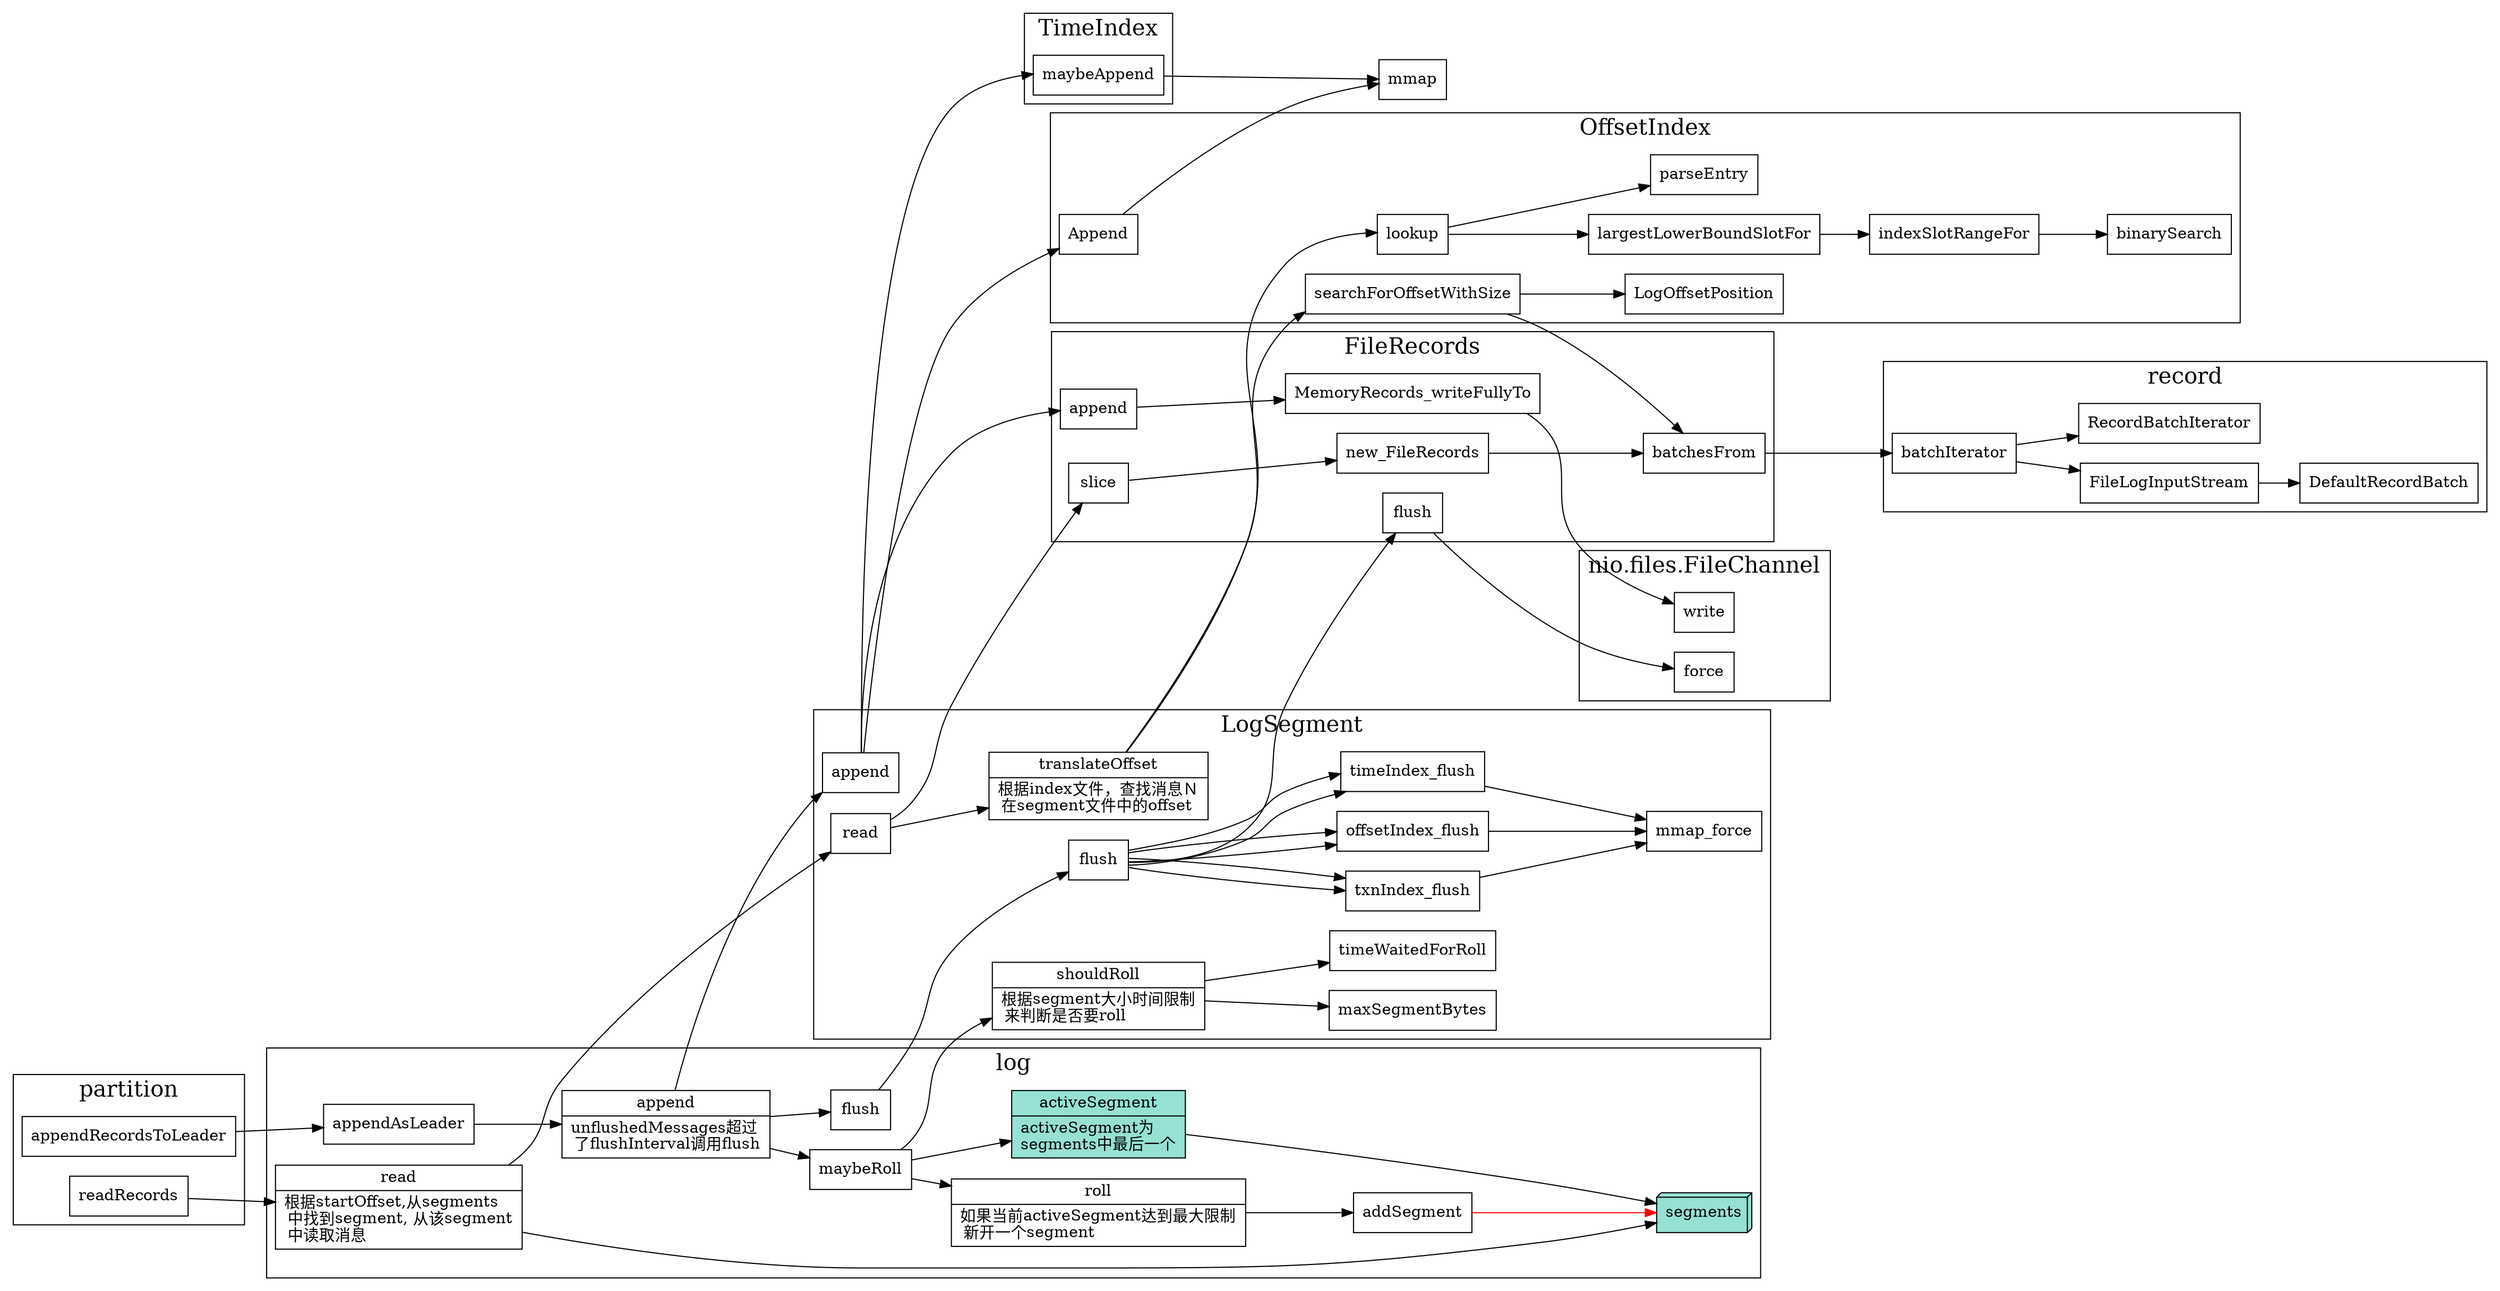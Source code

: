 digraph log_read_write {
  node[shape=box];
  newrank=true;
  rankdir=LR;
  subgraph cluster_log {
    graph[label="log";fontsize=20;];
  }

  subgraph cluster_channel {
    graph[label="nio.files.FileChannel";fontsize=20;];
    channel_write[label="write"];
    channel_force[label="force"];
  }
  subgraph cluster_record {
    graph[label="record";fontsize=20;];
    batchIterator -> FileLogInputStream -> DefaultRecordBatch;
    batchIterator -> RecordBatchIterator;
  }

  subgraph cluster_FileRecords {
    graph[label="FileRecords";fontsize=20;];
    FileRecords_append[label="append"];
    FileRecords_slice[label="slice"];
    fileRecords_flush[label="flush"];

    FileRecords_append -> MemoryRecords_writeFullyTo -> channel_write;
    FileRecords_slice -> new_FileRecords -> batchesFrom;
    batchesFrom -> batchIterator;
  }

  subgraph cluster_TimeIndex {
    graph[label="TimeIndex";fontsize=20;];
    timeIndex_maybeAppend[label="maybeAppend"];
  }
  timeIndex_maybeAppend -> mmap;
  offsetIndex_append -> mmap;
  {rank=same;offsetIndex_append;timeIndex_maybeAppend};

  subgraph cluster_OffsetIndex {
    graph[label="OffsetIndex";fontsize=20;];
    offsetIndex_append[label="Append"];
    offsetIndex_lookup[label="lookup"];
    offsetIndex_lookup -> {
      largestLowerBoundSlotFor;
      parseEntry;
    };
    largestLowerBoundSlotFor -> indexSlotRangeFor -> binarySearch;
    searchForOffsetWithSize -> {
      batchesFrom;
      LogOffsetPosition;
    };
  }
  subgraph cluster_Segment {
    graph[label="LogSegment";fontsize=20;];
    segment_append[shape="record";
      label="{{
        append
      }}";
    ];
    segment_append -> {
      FileRecords_append;
      timeIndex_maybeAppend;
      offsetIndex_append;
    }
    segment_read[label="read"];
    segment_read -> {
      FileRecords_slice;
      translateOffset;
    }
    translateOffset -> {
      offsetIndex_lookup;
      searchForOffsetWithSize;
    };
    translateOffset[shape="record";
      label="{{
        translateOffset|
          根据index文件，查找消息Ｎ\l 
          在segment文件中的offset\l
      }}";
    ];
    shouldRoll[shape="record";
      label="{{
        shouldRoll|
          根据segment大小时间限制\l 
          来判断是否要roll\l
      }}";
    ];
    shouldRoll -> {
      maxSegmentBytes;
      timeWaitedForRoll;
    }
    segment_flush[label="flush"];
    segment_flush -> {
      offsetIndex_flush;
      timeIndex_flush;
      txnIndex_flush;
    }

    segment_flush -> {
      offsetIndex_flush;
      timeIndex_flush;
      txnIndex_flush;
    } -> mmap_force;
    segment_flush -> fileRecords_flush -> channel_force
    {rank=same;segment_read;segment_append};
  }

  subgraph cluster_log {
    graph[label="log";fontsize=20;];
    localLog_read[shape="record";
      label="{{
        read|
          根据startOffset,从segments\l 
          中找到segment, 从该segment\l 
          中读取消息\l
      }}";
    ];
    roll[shape="record";
      label="{{
        roll|
          如果当前activeSegment达到最大限制\l 
          新开一个segment\l
      }}";
    ];
    activeSegment[shape="record";
      fillcolor="#95e1d3"
      style=filled;
      label="{{
        activeSegment|
          activeSegment为\lsegments中最后一个\l
      }}";
    ];
    append[shape="record";
      label="{{
        append|
          unflushedMessages超过\l 
          了flushInterval调用flush\l
      }}";
    ];
    appendAsLeader -> append; 
    localLog_read -> {
      segments;
    }
    append -> {
      maybeRoll;
    }
    append -> flush;
    maybeRoll -> {
      activeSegment;
      roll;
    }
    roll -> addSegment;
    addSegment -> segments[color=red];
    segments[
      fillcolor="#95e1d3"
      style=filled;
      shape=box3d;
      label="segments"
    ];
    activeSegment -> segments;
    {rank=same;localLog_read;appendAsLeader};
  }
  maybeRoll -> shouldRoll;
  append -> segment_append;
  localLog_read -> segment_read;
  flush -> segment_flush;

  subgraph cluster_partition {
    graph[label="partition";fontsize=20;];
    readRecords -> localLog_read;
    appendRecordsToLeader -> appendAsLeader;
    {rank=same;readRecords;appendRecordsToLeader};
  }
}
